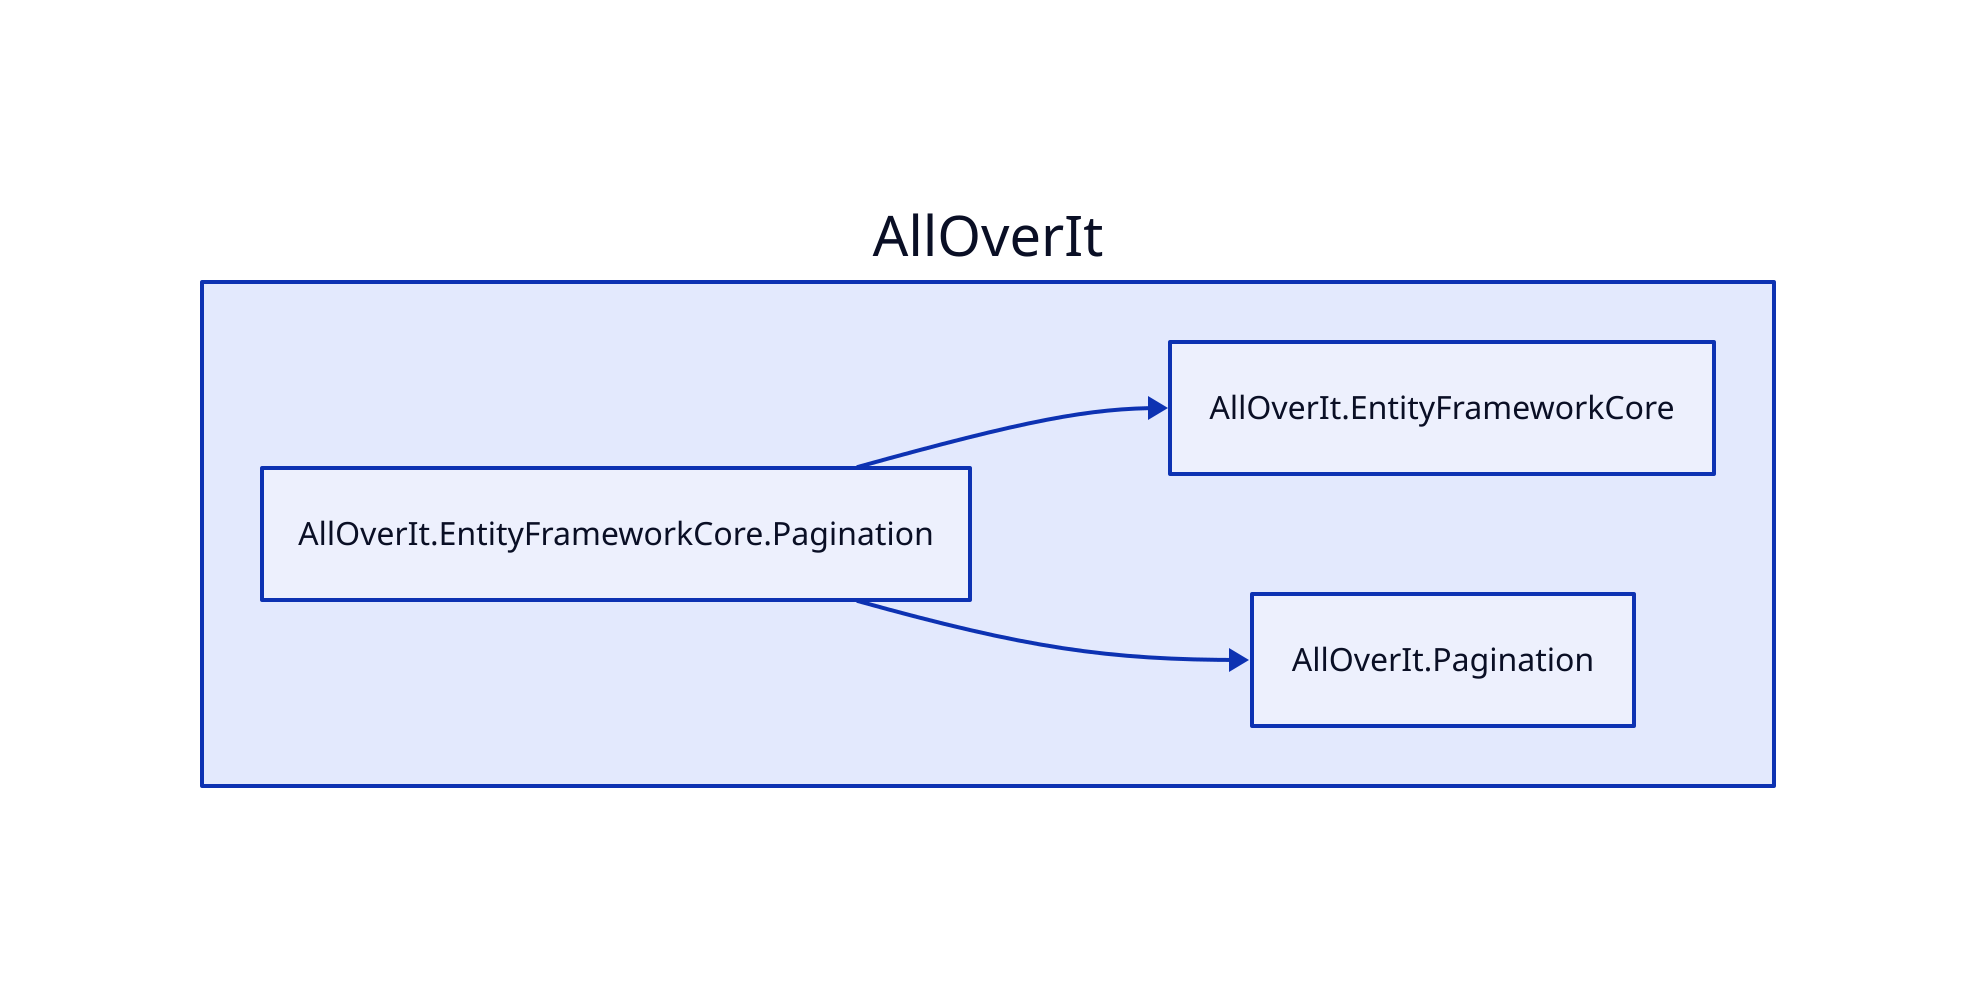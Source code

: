direction: right

aoi: AllOverIt
aoi.alloverit-entityframeworkcore-pagination: AllOverIt.EntityFrameworkCore.Pagination
aoi.alloverit-entityframeworkcore: AllOverIt.EntityFrameworkCore
aoi.alloverit-pagination: AllOverIt.Pagination

aoi.alloverit-entityframeworkcore <- aoi.alloverit-entityframeworkcore-pagination
aoi.alloverit-pagination <- aoi.alloverit-entityframeworkcore-pagination
